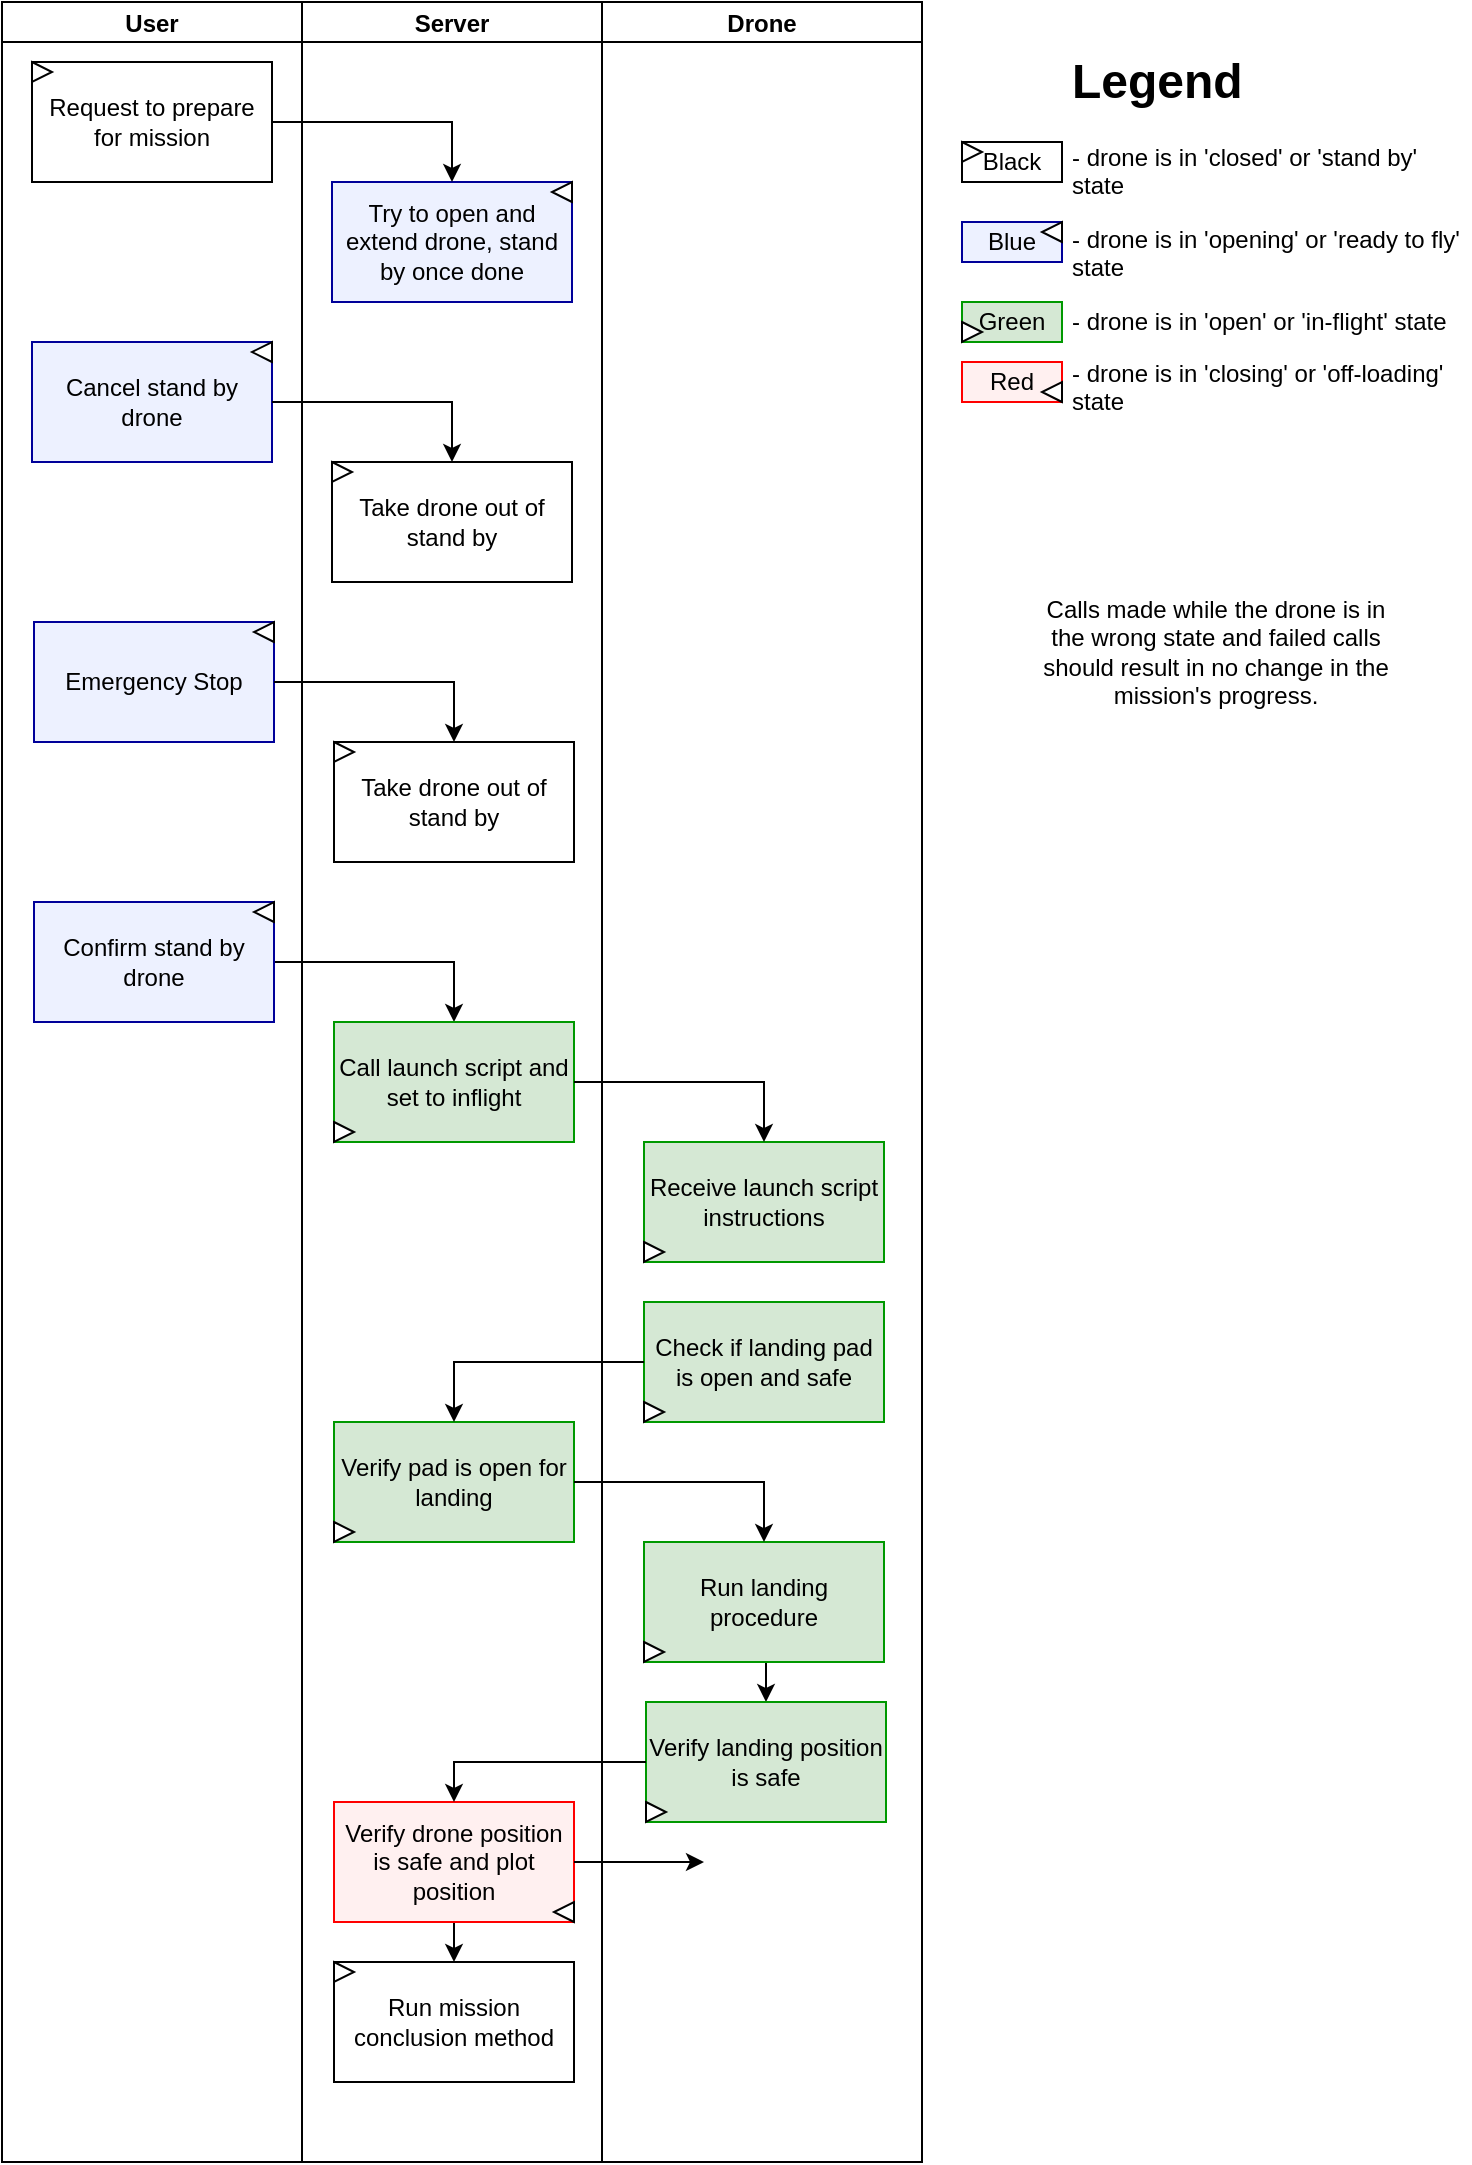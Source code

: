 <mxfile version="13.7.3" type="device"><diagram id="prtHgNgQTEPvFCAcTncT" name="Page-1"><mxGraphModel dx="1662" dy="832" grid="1" gridSize="10" guides="1" tooltips="1" connect="1" arrows="1" fold="1" page="1" pageScale="1" pageWidth="827" pageHeight="1169" math="0" shadow="0"><root><mxCell id="0"/><mxCell id="1" parent="0"/><mxCell id="2kxx3YZTRkHHbb7uYyrB-2" value="Drone" style="swimlane;startSize=20;" parent="1" vertex="1"><mxGeometry x="380" y="40" width="160" height="1080" as="geometry"/></mxCell><mxCell id="2kxx3YZTRkHHbb7uYyrB-18" value="Receive launch script instructions" style="rounded=0;whiteSpace=wrap;html=1;strokeColor=#009900;fillColor=#D5E8D4;" parent="2kxx3YZTRkHHbb7uYyrB-2" vertex="1"><mxGeometry x="21" y="570" width="120" height="60" as="geometry"/></mxCell><mxCell id="2kxx3YZTRkHHbb7uYyrB-19" value="Check if landing pad is open and safe" style="rounded=0;whiteSpace=wrap;html=1;strokeColor=#009900;fillColor=#D5E8D4;" parent="2kxx3YZTRkHHbb7uYyrB-2" vertex="1"><mxGeometry x="21" y="650" width="120" height="60" as="geometry"/></mxCell><mxCell id="2kxx3YZTRkHHbb7uYyrB-31" style="edgeStyle=orthogonalEdgeStyle;rounded=0;orthogonalLoop=1;jettySize=auto;html=1;exitX=0.5;exitY=1;exitDx=0;exitDy=0;entryX=0.5;entryY=0;entryDx=0;entryDy=0;" parent="2kxx3YZTRkHHbb7uYyrB-2" source="2kxx3YZTRkHHbb7uYyrB-21" target="2kxx3YZTRkHHbb7uYyrB-22" edge="1"><mxGeometry relative="1" as="geometry"/></mxCell><mxCell id="2kxx3YZTRkHHbb7uYyrB-21" value="Run landing procedure" style="rounded=0;whiteSpace=wrap;html=1;strokeColor=#009900;fillColor=#D5E8D4;" parent="2kxx3YZTRkHHbb7uYyrB-2" vertex="1"><mxGeometry x="21" y="770" width="120" height="60" as="geometry"/></mxCell><mxCell id="2kxx3YZTRkHHbb7uYyrB-22" value="Verify landing position is safe" style="rounded=0;whiteSpace=wrap;html=1;strokeColor=#009900;fillColor=#D5E8D4;" parent="2kxx3YZTRkHHbb7uYyrB-2" vertex="1"><mxGeometry x="22" y="850" width="120" height="60" as="geometry"/></mxCell><mxCell id="M9RKsQbS5GfrtmJ32r5H-19" value="" style="triangle;whiteSpace=wrap;html=1;shadow=0;strokeColor=#000000;fillColor=#FFFFFF;" vertex="1" parent="2kxx3YZTRkHHbb7uYyrB-2"><mxGeometry x="21" y="620" width="10" height="10" as="geometry"/></mxCell><mxCell id="M9RKsQbS5GfrtmJ32r5H-20" value="" style="triangle;whiteSpace=wrap;html=1;shadow=0;strokeColor=#000000;fillColor=#FFFFFF;" vertex="1" parent="2kxx3YZTRkHHbb7uYyrB-2"><mxGeometry x="21" y="700" width="10" height="10" as="geometry"/></mxCell><mxCell id="M9RKsQbS5GfrtmJ32r5H-22" value="" style="triangle;whiteSpace=wrap;html=1;shadow=0;strokeColor=#000000;fillColor=#FFFFFF;" vertex="1" parent="2kxx3YZTRkHHbb7uYyrB-2"><mxGeometry x="21" y="820" width="10" height="10" as="geometry"/></mxCell><mxCell id="M9RKsQbS5GfrtmJ32r5H-23" value="" style="triangle;whiteSpace=wrap;html=1;shadow=0;strokeColor=#000000;fillColor=#FFFFFF;" vertex="1" parent="2kxx3YZTRkHHbb7uYyrB-2"><mxGeometry x="22" y="900" width="10" height="10" as="geometry"/></mxCell><mxCell id="2kxx3YZTRkHHbb7uYyrB-10" value="User" style="swimlane;startSize=20;" parent="1" vertex="1"><mxGeometry x="80" y="40" width="150" height="1080" as="geometry"/></mxCell><mxCell id="2kxx3YZTRkHHbb7uYyrB-12" value="Request to prepare for mission" style="rounded=0;whiteSpace=wrap;html=1;" parent="2kxx3YZTRkHHbb7uYyrB-10" vertex="1"><mxGeometry x="15" y="30" width="120" height="60" as="geometry"/></mxCell><mxCell id="2kxx3YZTRkHHbb7uYyrB-14" value="Cancel stand by drone" style="rounded=0;whiteSpace=wrap;html=1;strokeColor=#000099;fillColor=#EDF1FF;shadow=0;" parent="2kxx3YZTRkHHbb7uYyrB-10" vertex="1"><mxGeometry x="15" y="170" width="120" height="60" as="geometry"/></mxCell><mxCell id="M9RKsQbS5GfrtmJ32r5H-10" value="" style="triangle;whiteSpace=wrap;html=1;shadow=0;strokeColor=#000000;fillColor=#FFFFFF;" vertex="1" parent="2kxx3YZTRkHHbb7uYyrB-10"><mxGeometry x="15" y="30" width="10" height="10" as="geometry"/></mxCell><mxCell id="M9RKsQbS5GfrtmJ32r5H-16" value="" style="triangle;whiteSpace=wrap;html=1;shadow=0;strokeColor=#000000;fillColor=#FFFFFF;rotation=-180;" vertex="1" parent="2kxx3YZTRkHHbb7uYyrB-10"><mxGeometry x="125" y="170" width="10" height="10" as="geometry"/></mxCell><mxCell id="2kxx3YZTRkHHbb7uYyrB-3" value="Server" style="swimlane;startSize=20;" parent="1" vertex="1"><mxGeometry x="230" y="40" width="150" height="1080" as="geometry"/></mxCell><mxCell id="2kxx3YZTRkHHbb7uYyrB-13" value="Try to open and extend drone, stand by once done" style="rounded=0;whiteSpace=wrap;html=1;strokeColor=#000099;fillColor=#EDF1FF;shadow=0;" parent="2kxx3YZTRkHHbb7uYyrB-3" vertex="1"><mxGeometry x="15" y="90" width="120" height="60" as="geometry"/></mxCell><mxCell id="2kxx3YZTRkHHbb7uYyrB-15" value="Take drone out of stand by" style="rounded=0;whiteSpace=wrap;html=1;" parent="2kxx3YZTRkHHbb7uYyrB-3" vertex="1"><mxGeometry x="15" y="230" width="120" height="60" as="geometry"/></mxCell><mxCell id="2kxx3YZTRkHHbb7uYyrB-27" style="edgeStyle=orthogonalEdgeStyle;rounded=0;orthogonalLoop=1;jettySize=auto;html=1;exitX=1;exitY=0.5;exitDx=0;exitDy=0;entryX=0.5;entryY=0;entryDx=0;entryDy=0;" parent="2kxx3YZTRkHHbb7uYyrB-3" source="2kxx3YZTRkHHbb7uYyrB-16" target="2kxx3YZTRkHHbb7uYyrB-17" edge="1"><mxGeometry relative="1" as="geometry"/></mxCell><mxCell id="2kxx3YZTRkHHbb7uYyrB-16" value="Confirm stand by drone" style="rounded=0;whiteSpace=wrap;html=1;strokeColor=#000099;fillColor=#EDF1FF;shadow=0;" parent="2kxx3YZTRkHHbb7uYyrB-3" vertex="1"><mxGeometry x="-134" y="450" width="120" height="60" as="geometry"/></mxCell><mxCell id="2kxx3YZTRkHHbb7uYyrB-17" value="Call launch script and set to inflight" style="rounded=0;whiteSpace=wrap;html=1;strokeColor=#009900;fillColor=#D5E8D4;" parent="2kxx3YZTRkHHbb7uYyrB-3" vertex="1"><mxGeometry x="16" y="510" width="120" height="60" as="geometry"/></mxCell><mxCell id="2kxx3YZTRkHHbb7uYyrB-20" value="Verify pad is open for landing" style="rounded=0;whiteSpace=wrap;html=1;strokeColor=#009900;fillColor=#D5E8D4;" parent="2kxx3YZTRkHHbb7uYyrB-3" vertex="1"><mxGeometry x="16" y="710" width="120" height="60" as="geometry"/></mxCell><mxCell id="2kxx3YZTRkHHbb7uYyrB-33" style="edgeStyle=orthogonalEdgeStyle;rounded=0;orthogonalLoop=1;jettySize=auto;html=1;exitX=0.5;exitY=1;exitDx=0;exitDy=0;entryX=0.5;entryY=0;entryDx=0;entryDy=0;" parent="2kxx3YZTRkHHbb7uYyrB-3" source="2kxx3YZTRkHHbb7uYyrB-23" target="2kxx3YZTRkHHbb7uYyrB-24" edge="1"><mxGeometry relative="1" as="geometry"/></mxCell><mxCell id="2kxx3YZTRkHHbb7uYyrB-23" value="Verify drone position is safe and plot position" style="rounded=0;whiteSpace=wrap;html=1;strokeColor=#FF0000;fillColor=#FFF0F0;" parent="2kxx3YZTRkHHbb7uYyrB-3" vertex="1"><mxGeometry x="16" y="900" width="120" height="60" as="geometry"/></mxCell><mxCell id="2kxx3YZTRkHHbb7uYyrB-24" value="Run mission conclusion method" style="rounded=0;whiteSpace=wrap;html=1;" parent="2kxx3YZTRkHHbb7uYyrB-3" vertex="1"><mxGeometry x="16" y="980" width="120" height="60" as="geometry"/></mxCell><mxCell id="M9RKsQbS5GfrtmJ32r5H-11" value="" style="triangle;whiteSpace=wrap;html=1;shadow=0;strokeColor=#000000;fillColor=#FFFFFF;" vertex="1" parent="2kxx3YZTRkHHbb7uYyrB-3"><mxGeometry x="15" y="230" width="10" height="10" as="geometry"/></mxCell><mxCell id="M9RKsQbS5GfrtmJ32r5H-12" value="" style="triangle;whiteSpace=wrap;html=1;shadow=0;strokeColor=#000000;fillColor=#FFFFFF;" vertex="1" parent="2kxx3YZTRkHHbb7uYyrB-3"><mxGeometry x="16" y="980" width="10" height="10" as="geometry"/></mxCell><mxCell id="M9RKsQbS5GfrtmJ32r5H-14" value="" style="triangle;whiteSpace=wrap;html=1;shadow=0;strokeColor=#000000;fillColor=#FFFFFF;rotation=-180;" vertex="1" parent="2kxx3YZTRkHHbb7uYyrB-3"><mxGeometry x="125" y="90" width="10" height="10" as="geometry"/></mxCell><mxCell id="M9RKsQbS5GfrtmJ32r5H-15" value="" style="triangle;whiteSpace=wrap;html=1;shadow=0;strokeColor=#000000;fillColor=#FFFFFF;rotation=-180;" vertex="1" parent="2kxx3YZTRkHHbb7uYyrB-3"><mxGeometry x="-24" y="450" width="10" height="10" as="geometry"/></mxCell><mxCell id="M9RKsQbS5GfrtmJ32r5H-17" value="" style="triangle;whiteSpace=wrap;html=1;shadow=0;strokeColor=#000000;fillColor=#FFFFFF;rotation=-180;" vertex="1" parent="2kxx3YZTRkHHbb7uYyrB-3"><mxGeometry x="126" y="950" width="10" height="10" as="geometry"/></mxCell><mxCell id="M9RKsQbS5GfrtmJ32r5H-18" value="" style="triangle;whiteSpace=wrap;html=1;shadow=0;strokeColor=#000000;fillColor=#FFFFFF;" vertex="1" parent="2kxx3YZTRkHHbb7uYyrB-3"><mxGeometry x="16" y="560" width="10" height="10" as="geometry"/></mxCell><mxCell id="M9RKsQbS5GfrtmJ32r5H-21" value="" style="triangle;whiteSpace=wrap;html=1;shadow=0;strokeColor=#000000;fillColor=#FFFFFF;" vertex="1" parent="2kxx3YZTRkHHbb7uYyrB-3"><mxGeometry x="16" y="760" width="10" height="10" as="geometry"/></mxCell><mxCell id="M9RKsQbS5GfrtmJ32r5H-24" value="Emergency Stop" style="rounded=0;whiteSpace=wrap;html=1;strokeColor=#000099;fillColor=#EDF1FF;shadow=0;" vertex="1" parent="2kxx3YZTRkHHbb7uYyrB-3"><mxGeometry x="-134" y="310" width="120" height="60" as="geometry"/></mxCell><mxCell id="M9RKsQbS5GfrtmJ32r5H-25" value="" style="triangle;whiteSpace=wrap;html=1;shadow=0;strokeColor=#000000;fillColor=#FFFFFF;rotation=-180;" vertex="1" parent="2kxx3YZTRkHHbb7uYyrB-3"><mxGeometry x="-24" y="310" width="10" height="10" as="geometry"/></mxCell><mxCell id="M9RKsQbS5GfrtmJ32r5H-26" value="Take drone out of stand by" style="rounded=0;whiteSpace=wrap;html=1;" vertex="1" parent="2kxx3YZTRkHHbb7uYyrB-3"><mxGeometry x="16" y="370" width="120" height="60" as="geometry"/></mxCell><mxCell id="M9RKsQbS5GfrtmJ32r5H-27" value="" style="triangle;whiteSpace=wrap;html=1;shadow=0;strokeColor=#000000;fillColor=#FFFFFF;" vertex="1" parent="2kxx3YZTRkHHbb7uYyrB-3"><mxGeometry x="16" y="370" width="10" height="10" as="geometry"/></mxCell><mxCell id="M9RKsQbS5GfrtmJ32r5H-28" style="edgeStyle=orthogonalEdgeStyle;rounded=0;orthogonalLoop=1;jettySize=auto;html=1;exitX=1;exitY=0.5;exitDx=0;exitDy=0;entryX=0.5;entryY=0;entryDx=0;entryDy=0;" edge="1" parent="2kxx3YZTRkHHbb7uYyrB-3" source="M9RKsQbS5GfrtmJ32r5H-24" target="M9RKsQbS5GfrtmJ32r5H-26"><mxGeometry relative="1" as="geometry"/></mxCell><mxCell id="2kxx3YZTRkHHbb7uYyrB-25" style="edgeStyle=orthogonalEdgeStyle;rounded=0;orthogonalLoop=1;jettySize=auto;html=1;exitX=1;exitY=0.5;exitDx=0;exitDy=0;entryX=0.5;entryY=0;entryDx=0;entryDy=0;" parent="1" source="2kxx3YZTRkHHbb7uYyrB-12" target="2kxx3YZTRkHHbb7uYyrB-13" edge="1"><mxGeometry relative="1" as="geometry"/></mxCell><mxCell id="2kxx3YZTRkHHbb7uYyrB-26" style="edgeStyle=orthogonalEdgeStyle;rounded=0;orthogonalLoop=1;jettySize=auto;html=1;exitX=1;exitY=0.5;exitDx=0;exitDy=0;entryX=0.5;entryY=0;entryDx=0;entryDy=0;" parent="1" source="2kxx3YZTRkHHbb7uYyrB-14" target="2kxx3YZTRkHHbb7uYyrB-15" edge="1"><mxGeometry relative="1" as="geometry"/></mxCell><mxCell id="2kxx3YZTRkHHbb7uYyrB-28" style="edgeStyle=orthogonalEdgeStyle;rounded=0;orthogonalLoop=1;jettySize=auto;html=1;exitX=1;exitY=0.5;exitDx=0;exitDy=0;entryX=0.5;entryY=0;entryDx=0;entryDy=0;" parent="1" source="2kxx3YZTRkHHbb7uYyrB-17" target="2kxx3YZTRkHHbb7uYyrB-18" edge="1"><mxGeometry relative="1" as="geometry"/></mxCell><mxCell id="2kxx3YZTRkHHbb7uYyrB-29" style="edgeStyle=orthogonalEdgeStyle;rounded=0;orthogonalLoop=1;jettySize=auto;html=1;exitX=0;exitY=0.5;exitDx=0;exitDy=0;entryX=0.5;entryY=0;entryDx=0;entryDy=0;" parent="1" source="2kxx3YZTRkHHbb7uYyrB-19" target="2kxx3YZTRkHHbb7uYyrB-20" edge="1"><mxGeometry relative="1" as="geometry"/></mxCell><mxCell id="2kxx3YZTRkHHbb7uYyrB-30" style="edgeStyle=orthogonalEdgeStyle;rounded=0;orthogonalLoop=1;jettySize=auto;html=1;exitX=1;exitY=0.5;exitDx=0;exitDy=0;entryX=0.5;entryY=0;entryDx=0;entryDy=0;" parent="1" source="2kxx3YZTRkHHbb7uYyrB-20" target="2kxx3YZTRkHHbb7uYyrB-21" edge="1"><mxGeometry relative="1" as="geometry"/></mxCell><mxCell id="2kxx3YZTRkHHbb7uYyrB-32" style="edgeStyle=orthogonalEdgeStyle;rounded=0;orthogonalLoop=1;jettySize=auto;html=1;exitX=0;exitY=0.5;exitDx=0;exitDy=0;entryX=0.5;entryY=0;entryDx=0;entryDy=0;" parent="1" source="2kxx3YZTRkHHbb7uYyrB-22" target="2kxx3YZTRkHHbb7uYyrB-23" edge="1"><mxGeometry relative="1" as="geometry"/></mxCell><mxCell id="2kxx3YZTRkHHbb7uYyrB-36" style="edgeStyle=orthogonalEdgeStyle;rounded=0;orthogonalLoop=1;jettySize=auto;html=1;exitX=1;exitY=0.5;exitDx=0;exitDy=0;" parent="1" source="2kxx3YZTRkHHbb7uYyrB-23" edge="1"><mxGeometry relative="1" as="geometry"><mxPoint x="431" y="970" as="targetPoint"/></mxGeometry></mxCell><mxCell id="M9RKsQbS5GfrtmJ32r5H-29" value="" style="group" vertex="1" connectable="0" parent="1"><mxGeometry x="560" y="60" width="254" height="210" as="geometry"/></mxCell><mxCell id="M9RKsQbS5GfrtmJ32r5H-1" value="&lt;h1&gt;Legend&lt;/h1&gt;&lt;p&gt;- drone is in 'closed' or 'stand by' state&lt;/p&gt;&lt;p&gt;- drone is in 'opening' or 'ready to fly' state&lt;/p&gt;&lt;p&gt;- drone is in 'open' or 'in-flight' state&lt;/p&gt;&lt;p&gt;- drone is in 'closing' or 'off-loading' state&lt;/p&gt;" style="text;html=1;strokeColor=none;fillColor=none;spacing=5;spacingTop=-20;whiteSpace=wrap;overflow=hidden;rounded=0;" vertex="1" parent="M9RKsQbS5GfrtmJ32r5H-29"><mxGeometry x="50" width="204" height="210" as="geometry"/></mxCell><mxCell id="M9RKsQbS5GfrtmJ32r5H-2" value="Black" style="rounded=0;whiteSpace=wrap;html=1;strokeColor=#000000;fillColor=#FFFFFF;" vertex="1" parent="M9RKsQbS5GfrtmJ32r5H-29"><mxGeometry y="50" width="50" height="20" as="geometry"/></mxCell><mxCell id="M9RKsQbS5GfrtmJ32r5H-3" value="Blue" style="rounded=0;whiteSpace=wrap;html=1;strokeColor=#000099;fillColor=#EDF1FF;shadow=0;" vertex="1" parent="M9RKsQbS5GfrtmJ32r5H-29"><mxGeometry y="90" width="50" height="20" as="geometry"/></mxCell><mxCell id="M9RKsQbS5GfrtmJ32r5H-4" value="Green" style="rounded=0;whiteSpace=wrap;html=1;strokeColor=#009900;fillColor=#D5E8D4;shadow=0;" vertex="1" parent="M9RKsQbS5GfrtmJ32r5H-29"><mxGeometry y="130" width="50" height="20" as="geometry"/></mxCell><mxCell id="M9RKsQbS5GfrtmJ32r5H-5" value="Red" style="rounded=0;whiteSpace=wrap;html=1;strokeColor=#FF0000;fillColor=#FFF0F0;shadow=0;" vertex="1" parent="M9RKsQbS5GfrtmJ32r5H-29"><mxGeometry y="160" width="50" height="20" as="geometry"/></mxCell><mxCell id="M9RKsQbS5GfrtmJ32r5H-6" value="" style="triangle;whiteSpace=wrap;html=1;shadow=0;strokeColor=#000000;fillColor=#FFFFFF;" vertex="1" parent="M9RKsQbS5GfrtmJ32r5H-29"><mxGeometry y="50" width="10" height="10" as="geometry"/></mxCell><mxCell id="M9RKsQbS5GfrtmJ32r5H-7" value="" style="triangle;whiteSpace=wrap;html=1;shadow=0;strokeColor=#000000;fillColor=#FFFFFF;rotation=-180;" vertex="1" parent="M9RKsQbS5GfrtmJ32r5H-29"><mxGeometry x="40" y="90" width="10" height="10" as="geometry"/></mxCell><mxCell id="M9RKsQbS5GfrtmJ32r5H-8" value="" style="triangle;whiteSpace=wrap;html=1;shadow=0;strokeColor=#000000;fillColor=#FFFFFF;" vertex="1" parent="M9RKsQbS5GfrtmJ32r5H-29"><mxGeometry y="140" width="10" height="10" as="geometry"/></mxCell><mxCell id="M9RKsQbS5GfrtmJ32r5H-9" value="" style="triangle;whiteSpace=wrap;html=1;shadow=0;strokeColor=#000000;fillColor=#FFFFFF;rotation=-180;" vertex="1" parent="M9RKsQbS5GfrtmJ32r5H-29"><mxGeometry x="40" y="170" width="10" height="10" as="geometry"/></mxCell><mxCell id="M9RKsQbS5GfrtmJ32r5H-30" value="Calls made while the drone is in the wrong state and failed calls should result in no change in the mission's progress." style="text;html=1;strokeColor=none;fillColor=none;align=center;verticalAlign=middle;whiteSpace=wrap;rounded=0;shadow=0;" vertex="1" parent="1"><mxGeometry x="597" y="310" width="180" height="110" as="geometry"/></mxCell></root></mxGraphModel></diagram></mxfile>
